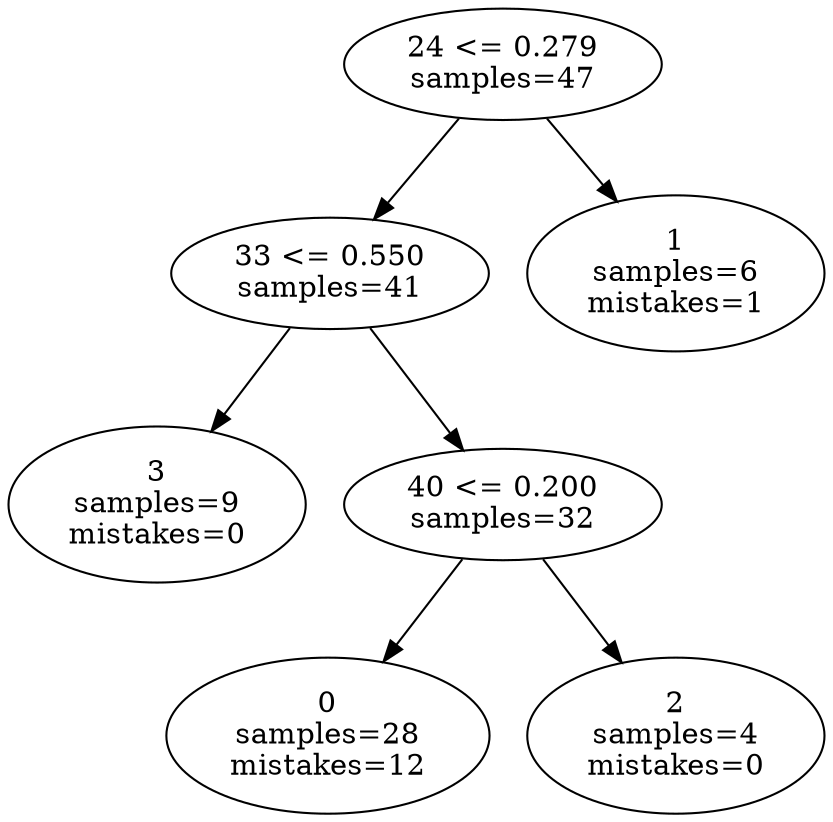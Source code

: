 digraph ClusteringTree {
n_0 [label="24 <= 0.279
samples=\47"];
n_1 [label="33 <= 0.550
samples=\41"];
n_2 [label="1
samples=\6
mistakes=\1"];
n_3 [label="3
samples=\9
mistakes=\0"];
n_4 [label="40 <= 0.200
samples=\32"];
n_5 [label="0
samples=\28
mistakes=\12"];
n_6 [label="2
samples=\4
mistakes=\0"];
n_0 -> n_1;
n_0 -> n_2;
n_1 -> n_3;
n_1 -> n_4;
n_4 -> n_5;
n_4 -> n_6;
}
